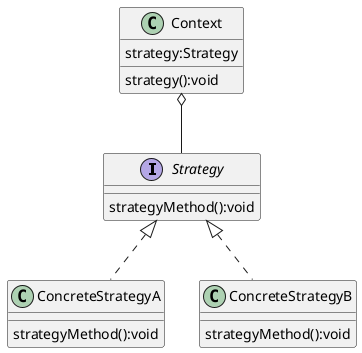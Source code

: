 @startuml

interface Strategy
Class ConcreteStrategyA
Class ConcreteStrategyB
Class Context
Strategy<|.. ConcreteStrategyA
Strategy<|.. ConcreteStrategyB
Context o-- Strategy

interface Strategy{
    strategyMethod():void
}
Class ConcreteStrategyA{
    strategyMethod():void
}
Class ConcreteStrategyB{
    strategyMethod():void
}
Class Context{
    strategy:Strategy
    strategy():void
}
@enduml